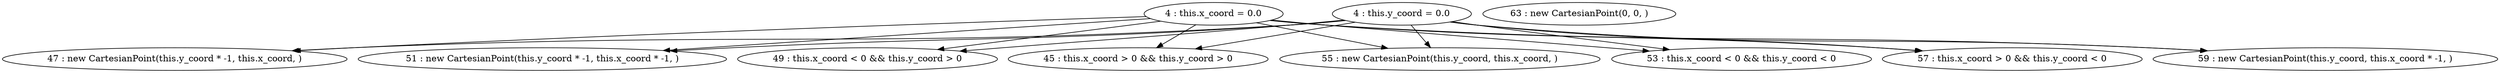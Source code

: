 digraph G {
"4 : this.x_coord = 0.0"
"4 : this.x_coord = 0.0" -> "49 : this.x_coord < 0 && this.y_coord > 0"
"4 : this.x_coord = 0.0" -> "45 : this.x_coord > 0 && this.y_coord > 0"
"4 : this.x_coord = 0.0" -> "55 : new CartesianPoint(this.y_coord, this.x_coord, )"
"4 : this.x_coord = 0.0" -> "53 : this.x_coord < 0 && this.y_coord < 0"
"4 : this.x_coord = 0.0" -> "57 : this.x_coord > 0 && this.y_coord < 0"
"4 : this.x_coord = 0.0" -> "59 : new CartesianPoint(this.y_coord, this.x_coord * -1, )"
"4 : this.x_coord = 0.0" -> "47 : new CartesianPoint(this.y_coord * -1, this.x_coord, )"
"4 : this.x_coord = 0.0" -> "51 : new CartesianPoint(this.y_coord * -1, this.x_coord * -1, )"
"4 : this.y_coord = 0.0"
"4 : this.y_coord = 0.0" -> "49 : this.x_coord < 0 && this.y_coord > 0"
"4 : this.y_coord = 0.0" -> "45 : this.x_coord > 0 && this.y_coord > 0"
"4 : this.y_coord = 0.0" -> "55 : new CartesianPoint(this.y_coord, this.x_coord, )"
"4 : this.y_coord = 0.0" -> "53 : this.x_coord < 0 && this.y_coord < 0"
"4 : this.y_coord = 0.0" -> "57 : this.x_coord > 0 && this.y_coord < 0"
"4 : this.y_coord = 0.0" -> "59 : new CartesianPoint(this.y_coord, this.x_coord * -1, )"
"4 : this.y_coord = 0.0" -> "47 : new CartesianPoint(this.y_coord * -1, this.x_coord, )"
"4 : this.y_coord = 0.0" -> "51 : new CartesianPoint(this.y_coord * -1, this.x_coord * -1, )"
"45 : this.x_coord > 0 && this.y_coord > 0"
"47 : new CartesianPoint(this.y_coord * -1, this.x_coord, )"
"49 : this.x_coord < 0 && this.y_coord > 0"
"51 : new CartesianPoint(this.y_coord * -1, this.x_coord * -1, )"
"53 : this.x_coord < 0 && this.y_coord < 0"
"55 : new CartesianPoint(this.y_coord, this.x_coord, )"
"57 : this.x_coord > 0 && this.y_coord < 0"
"59 : new CartesianPoint(this.y_coord, this.x_coord * -1, )"
"63 : new CartesianPoint(0, 0, )"
}